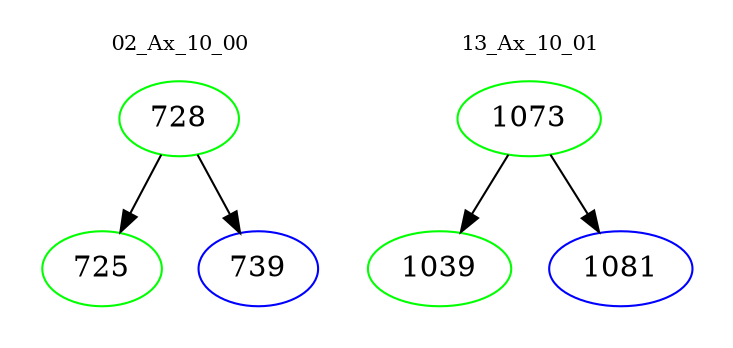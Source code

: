 digraph{
subgraph cluster_0 {
color = white
label = "02_Ax_10_00";
fontsize=10;
T0_728 [label="728", color="green"]
T0_728 -> T0_725 [color="black"]
T0_725 [label="725", color="green"]
T0_728 -> T0_739 [color="black"]
T0_739 [label="739", color="blue"]
}
subgraph cluster_1 {
color = white
label = "13_Ax_10_01";
fontsize=10;
T1_1073 [label="1073", color="green"]
T1_1073 -> T1_1039 [color="black"]
T1_1039 [label="1039", color="green"]
T1_1073 -> T1_1081 [color="black"]
T1_1081 [label="1081", color="blue"]
}
}
